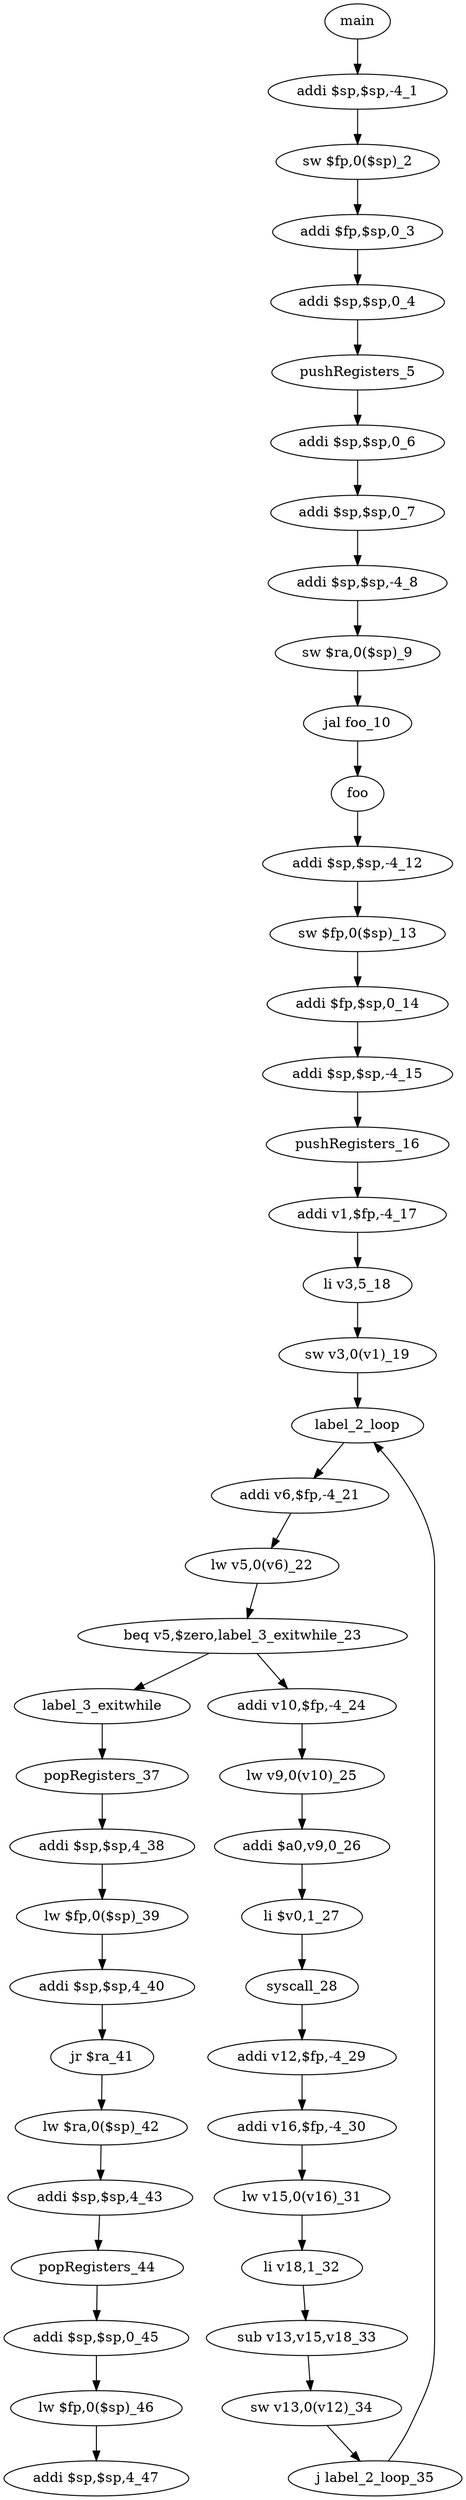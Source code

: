 digraph {
"main" -> "addi $sp,$sp,-4_1" -> "sw $fp,0($sp)_2" -> "addi $fp,$sp,0_3" -> "addi $sp,$sp,0_4" -> "pushRegisters_5" -> "addi $sp,$sp,0_6" -> "addi $sp,$sp,0_7" -> "addi $sp,$sp,-4_8" -> "sw $ra,0($sp)_9" -> "jal foo_10" -> "foo" -> "addi $sp,$sp,-4_12" -> "sw $fp,0($sp)_13" -> "addi $fp,$sp,0_14" -> "addi $sp,$sp,-4_15" -> "pushRegisters_16" -> "addi v1,$fp,-4_17" -> "li v3,5_18" -> "sw v3,0(v1)_19" -> "label_2_loop" -> "addi v6,$fp,-4_21" -> "lw v5,0(v6)_22" -> "beq v5,$zero,label_3_exitwhile_23" -> "addi v10,$fp,-4_24" -> "lw v9,0(v10)_25" -> "addi $a0,v9,0_26" -> "li $v0,1_27" -> "syscall_28" -> "addi v12,$fp,-4_29" -> "addi v16,$fp,-4_30" -> "lw v15,0(v16)_31" -> "li v18,1_32" -> "sub v13,v15,v18_33" -> "sw v13,0(v12)_34" -> "j label_2_loop_35"
"label_3_exitwhile" -> "popRegisters_37" -> "addi $sp,$sp,4_38" -> "lw $fp,0($sp)_39" -> "addi $sp,$sp,4_40" -> "jr $ra_41" -> "lw $ra,0($sp)_42" -> "addi $sp,$sp,4_43" -> "popRegisters_44" -> "addi $sp,$sp,0_45" -> "lw $fp,0($sp)_46" -> "addi $sp,$sp,4_47"
"j label_2_loop_35" -> "label_2_loop"
"beq v5,$zero,label_3_exitwhile_23" -> "label_3_exitwhile"
}
